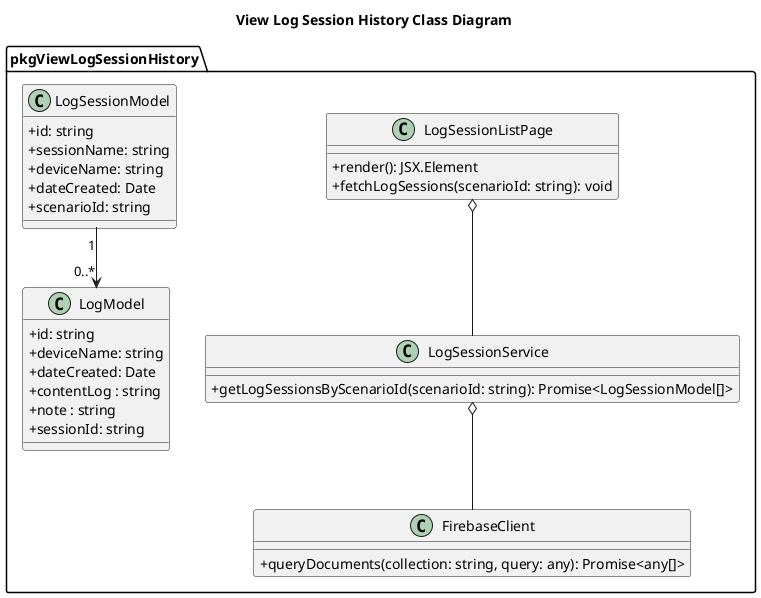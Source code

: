 @startuml ViewLogSessionHistoryClassDiagram
skinparam classAttributeIconSize 0
skinparam linetype ortho
title View Log Session History Class Diagram

package "pkgViewLogSessionHistory" {
    class LogSessionListPage {
        + render(): JSX.Element
        + fetchLogSessions(scenarioId: string): void
    }

    class LogSessionService {
        + getLogSessionsByScenarioId(scenarioId: string): Promise<LogSessionModel[]>
    }

    class FirebaseClient {
        + queryDocuments(collection: string, query: any): Promise<any[]>
    }

    LogSessionListPage o-- LogSessionService
    LogSessionService o-- FirebaseClient

    class LogSessionModel {
        + id: string
        + sessionName: string
        + deviceName: string
        + dateCreated: Date
        + scenarioId: string
    }
    class LogModel {
        + id: string
        + deviceName: string
        + dateCreated: Date
        + contentLog : string
        + note : string
        + sessionId: string
    }
    LogSessionModel "1" -->"0..*" LogModel

}
@enduml
